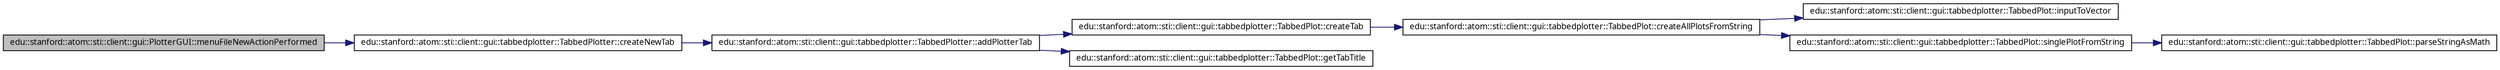 digraph G
{
  edge [fontname="FreeSans.ttf",fontsize=10,labelfontname="FreeSans.ttf",labelfontsize=10];
  node [fontname="FreeSans.ttf",fontsize=10,shape=record];
  rankdir=LR;
  Node1 [label="edu::stanford::atom::sti::client::gui::PlotterGUI::menuFileNewActionPerformed",height=0.2,width=0.4,color="black", fillcolor="grey75", style="filled" fontcolor="black"];
  Node1 -> Node2 [color="midnightblue",fontsize=10,style="solid",fontname="FreeSans.ttf"];
  Node2 [label="edu::stanford::atom::sti::client::gui::tabbedplotter::TabbedPlotter::createNewTab",height=0.2,width=0.4,color="black", fillcolor="white", style="filled",URL="$classedu_1_1stanford_1_1atom_1_1sti_1_1client_1_1gui_1_1tabbedplotter_1_1TabbedPlotter.html#c14e4e66a96a4de8a0413646567f3f54"];
  Node2 -> Node3 [color="midnightblue",fontsize=10,style="solid",fontname="FreeSans.ttf"];
  Node3 [label="edu::stanford::atom::sti::client::gui::tabbedplotter::TabbedPlotter::addPlotterTab",height=0.2,width=0.4,color="black", fillcolor="white", style="filled",URL="$classedu_1_1stanford_1_1atom_1_1sti_1_1client_1_1gui_1_1tabbedplotter_1_1TabbedPlotter.html#9fbf4fc1a9377bb3c1ea3903f22e7620"];
  Node3 -> Node4 [color="midnightblue",fontsize=10,style="solid",fontname="FreeSans.ttf"];
  Node4 [label="edu::stanford::atom::sti::client::gui::tabbedplotter::TabbedPlot::createTab",height=0.2,width=0.4,color="black", fillcolor="white", style="filled",URL="$classedu_1_1stanford_1_1atom_1_1sti_1_1client_1_1gui_1_1tabbedplotter_1_1TabbedPlot.html#cc65b667f341539aad59584ff1bda4f6"];
  Node4 -> Node5 [color="midnightblue",fontsize=10,style="solid",fontname="FreeSans.ttf"];
  Node5 [label="edu::stanford::atom::sti::client::gui::tabbedplotter::TabbedPlot::createAllPlotsFromString",height=0.2,width=0.4,color="black", fillcolor="white", style="filled",URL="$classedu_1_1stanford_1_1atom_1_1sti_1_1client_1_1gui_1_1tabbedplotter_1_1TabbedPlot.html#98f7de8017e6e50ce22a6c895afd902e"];
  Node5 -> Node6 [color="midnightblue",fontsize=10,style="solid",fontname="FreeSans.ttf"];
  Node6 [label="edu::stanford::atom::sti::client::gui::tabbedplotter::TabbedPlot::inputToVector",height=0.2,width=0.4,color="black", fillcolor="white", style="filled",URL="$classedu_1_1stanford_1_1atom_1_1sti_1_1client_1_1gui_1_1tabbedplotter_1_1TabbedPlot.html#7a73a6304ad16ab6da1f3ada688903ff"];
  Node5 -> Node7 [color="midnightblue",fontsize=10,style="solid",fontname="FreeSans.ttf"];
  Node7 [label="edu::stanford::atom::sti::client::gui::tabbedplotter::TabbedPlot::singlePlotFromString",height=0.2,width=0.4,color="black", fillcolor="white", style="filled",URL="$classedu_1_1stanford_1_1atom_1_1sti_1_1client_1_1gui_1_1tabbedplotter_1_1TabbedPlot.html#6ee1c68bb4fa279494402a9a94924eff"];
  Node7 -> Node8 [color="midnightblue",fontsize=10,style="solid",fontname="FreeSans.ttf"];
  Node8 [label="edu::stanford::atom::sti::client::gui::tabbedplotter::TabbedPlot::parseStringAsMath",height=0.2,width=0.4,color="black", fillcolor="white", style="filled",URL="$classedu_1_1stanford_1_1atom_1_1sti_1_1client_1_1gui_1_1tabbedplotter_1_1TabbedPlot.html#879d2b57ce0d5045bb72a86e6ce38973"];
  Node3 -> Node9 [color="midnightblue",fontsize=10,style="solid",fontname="FreeSans.ttf"];
  Node9 [label="edu::stanford::atom::sti::client::gui::tabbedplotter::TabbedPlot::getTabTitle",height=0.2,width=0.4,color="black", fillcolor="white", style="filled",URL="$classedu_1_1stanford_1_1atom_1_1sti_1_1client_1_1gui_1_1tabbedplotter_1_1TabbedPlot.html#05e6fc19e6c46a1c4913aab63aaf29e7"];
}
